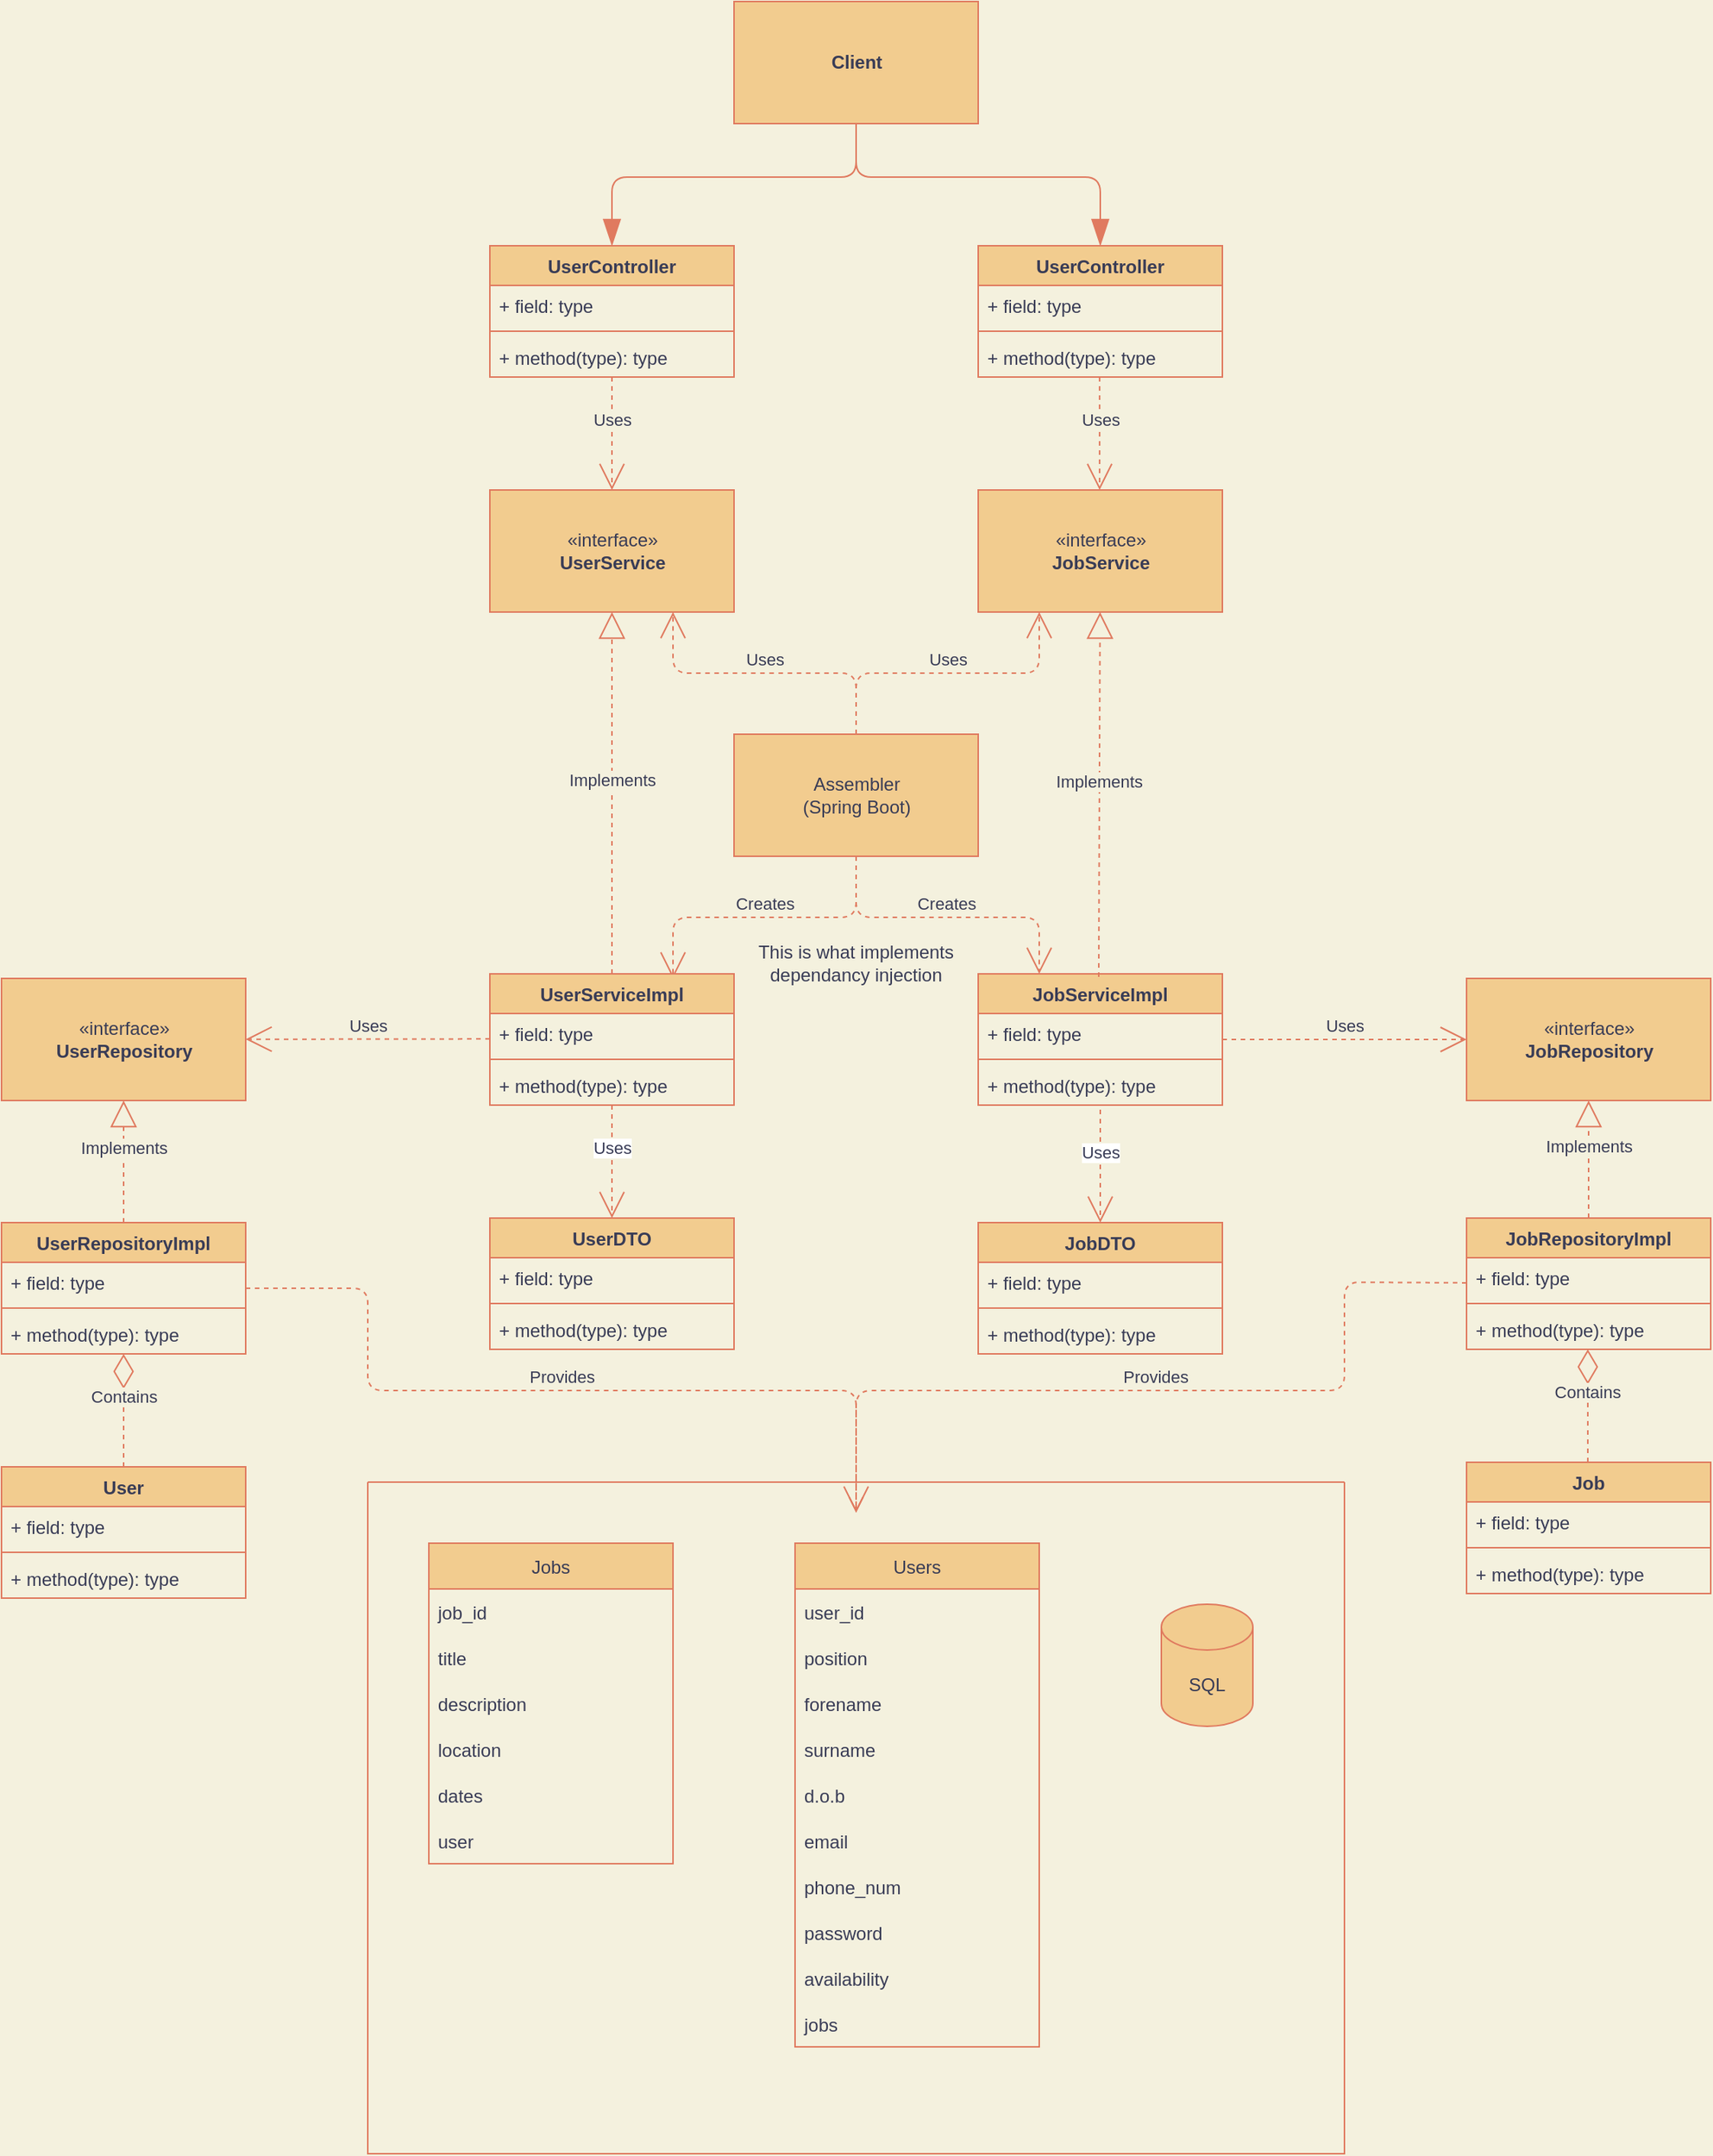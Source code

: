 <mxfile version="16.1.2" type="device"><diagram id="h70YGTXWNH-UdHLresvO" name="Page-1"><mxGraphModel dx="1385" dy="691" grid="1" gridSize="10" guides="1" tooltips="1" connect="1" arrows="1" fold="1" page="1" pageScale="1" pageWidth="4681" pageHeight="3300" background="#F4F1DE" math="0" shadow="0"><root><mxCell id="0"/><mxCell id="1" parent="0"/><mxCell id="l2RJkYNwwE-T9H7-cErn-93" value="Creates" style="html=1;verticalAlign=bottom;endArrow=open;dashed=1;endSize=15;rounded=1;sketch=0;fontColor=#393C56;strokeColor=#E07A5F;fillColor=#F2CC8F;curved=0;exitX=0.5;exitY=1;exitDx=0;exitDy=0;labelBackgroundColor=#F4F1DE;" edge="1" parent="1" source="l2RJkYNwwE-T9H7-cErn-57"><mxGeometry relative="1" as="geometry"><mxPoint x="2450" y="1260" as="sourcePoint"/><mxPoint x="2280" y="1280" as="targetPoint"/><Array as="points"><mxPoint x="2400" y="1240"/><mxPoint x="2280" y="1240"/></Array></mxGeometry></mxCell><mxCell id="l2RJkYNwwE-T9H7-cErn-1" value="User" style="swimlane;fontStyle=1;align=center;verticalAlign=top;childLayout=stackLayout;horizontal=1;startSize=26;horizontalStack=0;resizeParent=1;resizeParentMax=0;resizeLast=0;collapsible=1;marginBottom=0;fillColor=#F2CC8F;strokeColor=#E07A5F;fontColor=#393C56;" vertex="1" parent="1"><mxGeometry x="1840" y="1600" width="160" height="86" as="geometry"/></mxCell><mxCell id="l2RJkYNwwE-T9H7-cErn-2" value="+ field: type" style="text;strokeColor=none;fillColor=none;align=left;verticalAlign=top;spacingLeft=4;spacingRight=4;overflow=hidden;rotatable=0;points=[[0,0.5],[1,0.5]];portConstraint=eastwest;fontColor=#393C56;" vertex="1" parent="l2RJkYNwwE-T9H7-cErn-1"><mxGeometry y="26" width="160" height="26" as="geometry"/></mxCell><mxCell id="l2RJkYNwwE-T9H7-cErn-3" value="" style="line;strokeWidth=1;fillColor=none;align=left;verticalAlign=middle;spacingTop=-1;spacingLeft=3;spacingRight=3;rotatable=0;labelPosition=right;points=[];portConstraint=eastwest;labelBackgroundColor=#F4F1DE;strokeColor=#E07A5F;fontColor=#393C56;" vertex="1" parent="l2RJkYNwwE-T9H7-cErn-1"><mxGeometry y="52" width="160" height="8" as="geometry"/></mxCell><mxCell id="l2RJkYNwwE-T9H7-cErn-4" value="+ method(type): type" style="text;strokeColor=none;fillColor=none;align=left;verticalAlign=top;spacingLeft=4;spacingRight=4;overflow=hidden;rotatable=0;points=[[0,0.5],[1,0.5]];portConstraint=eastwest;fontColor=#393C56;" vertex="1" parent="l2RJkYNwwE-T9H7-cErn-1"><mxGeometry y="60" width="160" height="26" as="geometry"/></mxCell><mxCell id="l2RJkYNwwE-T9H7-cErn-9" value="UserRepositoryImpl" style="swimlane;fontStyle=1;align=center;verticalAlign=top;childLayout=stackLayout;horizontal=1;startSize=26;horizontalStack=0;resizeParent=1;resizeParentMax=0;resizeLast=0;collapsible=1;marginBottom=0;fillColor=#F2CC8F;strokeColor=#E07A5F;fontColor=#393C56;" vertex="1" parent="1"><mxGeometry x="1840" y="1440" width="160" height="86" as="geometry"/></mxCell><mxCell id="l2RJkYNwwE-T9H7-cErn-10" value="+ field: type" style="text;strokeColor=none;fillColor=none;align=left;verticalAlign=top;spacingLeft=4;spacingRight=4;overflow=hidden;rotatable=0;points=[[0,0.5],[1,0.5]];portConstraint=eastwest;fontColor=#393C56;" vertex="1" parent="l2RJkYNwwE-T9H7-cErn-9"><mxGeometry y="26" width="160" height="26" as="geometry"/></mxCell><mxCell id="l2RJkYNwwE-T9H7-cErn-11" value="" style="line;strokeWidth=1;fillColor=none;align=left;verticalAlign=middle;spacingTop=-1;spacingLeft=3;spacingRight=3;rotatable=0;labelPosition=right;points=[];portConstraint=eastwest;labelBackgroundColor=#F4F1DE;strokeColor=#E07A5F;fontColor=#393C56;" vertex="1" parent="l2RJkYNwwE-T9H7-cErn-9"><mxGeometry y="52" width="160" height="8" as="geometry"/></mxCell><mxCell id="l2RJkYNwwE-T9H7-cErn-12" value="+ method(type): type" style="text;strokeColor=none;fillColor=none;align=left;verticalAlign=top;spacingLeft=4;spacingRight=4;overflow=hidden;rotatable=0;points=[[0,0.5],[1,0.5]];portConstraint=eastwest;fontColor=#393C56;" vertex="1" parent="l2RJkYNwwE-T9H7-cErn-9"><mxGeometry y="60" width="160" height="26" as="geometry"/></mxCell><mxCell id="l2RJkYNwwE-T9H7-cErn-13" value="«interface»&lt;br&gt;&lt;b&gt;UserRepository&lt;/b&gt;" style="html=1;fillColor=#F2CC8F;strokeColor=#E07A5F;fontColor=#393C56;" vertex="1" parent="1"><mxGeometry x="1840" y="1280" width="160" height="80" as="geometry"/></mxCell><mxCell id="l2RJkYNwwE-T9H7-cErn-44" value="" style="group;fontColor=#393C56;" vertex="1" connectable="0" parent="1"><mxGeometry x="2080" y="1610" width="640" height="440" as="geometry"/></mxCell><mxCell id="l2RJkYNwwE-T9H7-cErn-42" value="" style="swimlane;startSize=0;rounded=0;sketch=0;fontColor=#393C56;strokeColor=#E07A5F;fillColor=#F2CC8F;" vertex="1" parent="l2RJkYNwwE-T9H7-cErn-44"><mxGeometry width="640" height="440" as="geometry"/></mxCell><mxCell id="l2RJkYNwwE-T9H7-cErn-19" value="Users" style="swimlane;fontStyle=0;childLayout=stackLayout;horizontal=1;startSize=30;horizontalStack=0;resizeParent=1;resizeParentMax=0;resizeLast=0;collapsible=1;marginBottom=0;fillColor=#F2CC8F;strokeColor=#E07A5F;fontColor=#393C56;" vertex="1" parent="l2RJkYNwwE-T9H7-cErn-44"><mxGeometry x="280" y="40" width="160" height="330" as="geometry"/></mxCell><mxCell id="l2RJkYNwwE-T9H7-cErn-20" value="user_id" style="text;strokeColor=none;fillColor=none;align=left;verticalAlign=middle;spacingLeft=4;spacingRight=4;overflow=hidden;points=[[0,0.5],[1,0.5]];portConstraint=eastwest;rotatable=0;fontColor=#393C56;" vertex="1" parent="l2RJkYNwwE-T9H7-cErn-19"><mxGeometry y="30" width="160" height="30" as="geometry"/></mxCell><mxCell id="l2RJkYNwwE-T9H7-cErn-40" value="position" style="text;strokeColor=none;fillColor=none;align=left;verticalAlign=middle;spacingLeft=4;spacingRight=4;overflow=hidden;points=[[0,0.5],[1,0.5]];portConstraint=eastwest;rotatable=0;fontColor=#393C56;" vertex="1" parent="l2RJkYNwwE-T9H7-cErn-19"><mxGeometry y="60" width="160" height="30" as="geometry"/></mxCell><mxCell id="l2RJkYNwwE-T9H7-cErn-21" value="forename" style="text;strokeColor=none;fillColor=none;align=left;verticalAlign=middle;spacingLeft=4;spacingRight=4;overflow=hidden;points=[[0,0.5],[1,0.5]];portConstraint=eastwest;rotatable=0;fontColor=#393C56;" vertex="1" parent="l2RJkYNwwE-T9H7-cErn-19"><mxGeometry y="90" width="160" height="30" as="geometry"/></mxCell><mxCell id="l2RJkYNwwE-T9H7-cErn-22" value="surname" style="text;strokeColor=none;fillColor=none;align=left;verticalAlign=middle;spacingLeft=4;spacingRight=4;overflow=hidden;points=[[0,0.5],[1,0.5]];portConstraint=eastwest;rotatable=0;fontColor=#393C56;" vertex="1" parent="l2RJkYNwwE-T9H7-cErn-19"><mxGeometry y="120" width="160" height="30" as="geometry"/></mxCell><mxCell id="l2RJkYNwwE-T9H7-cErn-23" value="d.o.b" style="text;strokeColor=none;fillColor=none;align=left;verticalAlign=middle;spacingLeft=4;spacingRight=4;overflow=hidden;points=[[0,0.5],[1,0.5]];portConstraint=eastwest;rotatable=0;fontColor=#393C56;" vertex="1" parent="l2RJkYNwwE-T9H7-cErn-19"><mxGeometry y="150" width="160" height="30" as="geometry"/></mxCell><mxCell id="l2RJkYNwwE-T9H7-cErn-24" value="email" style="text;strokeColor=none;fillColor=none;align=left;verticalAlign=middle;spacingLeft=4;spacingRight=4;overflow=hidden;points=[[0,0.5],[1,0.5]];portConstraint=eastwest;rotatable=0;fontColor=#393C56;" vertex="1" parent="l2RJkYNwwE-T9H7-cErn-19"><mxGeometry y="180" width="160" height="30" as="geometry"/></mxCell><mxCell id="l2RJkYNwwE-T9H7-cErn-28" value="phone_num" style="text;strokeColor=none;fillColor=none;align=left;verticalAlign=middle;spacingLeft=4;spacingRight=4;overflow=hidden;points=[[0,0.5],[1,0.5]];portConstraint=eastwest;rotatable=0;fontColor=#393C56;" vertex="1" parent="l2RJkYNwwE-T9H7-cErn-19"><mxGeometry y="210" width="160" height="30" as="geometry"/></mxCell><mxCell id="l2RJkYNwwE-T9H7-cErn-27" value="password" style="text;strokeColor=none;fillColor=none;align=left;verticalAlign=middle;spacingLeft=4;spacingRight=4;overflow=hidden;points=[[0,0.5],[1,0.5]];portConstraint=eastwest;rotatable=0;fontColor=#393C56;" vertex="1" parent="l2RJkYNwwE-T9H7-cErn-19"><mxGeometry y="240" width="160" height="30" as="geometry"/></mxCell><mxCell id="l2RJkYNwwE-T9H7-cErn-26" value="availability" style="text;strokeColor=none;fillColor=none;align=left;verticalAlign=middle;spacingLeft=4;spacingRight=4;overflow=hidden;points=[[0,0.5],[1,0.5]];portConstraint=eastwest;rotatable=0;fontColor=#393C56;" vertex="1" parent="l2RJkYNwwE-T9H7-cErn-19"><mxGeometry y="270" width="160" height="30" as="geometry"/></mxCell><mxCell id="l2RJkYNwwE-T9H7-cErn-25" value="jobs" style="text;strokeColor=none;fillColor=none;align=left;verticalAlign=middle;spacingLeft=4;spacingRight=4;overflow=hidden;points=[[0,0.5],[1,0.5]];portConstraint=eastwest;rotatable=0;fontColor=#393C56;" vertex="1" parent="l2RJkYNwwE-T9H7-cErn-19"><mxGeometry y="300" width="160" height="30" as="geometry"/></mxCell><mxCell id="l2RJkYNwwE-T9H7-cErn-29" value="Jobs" style="swimlane;fontStyle=0;childLayout=stackLayout;horizontal=1;startSize=30;horizontalStack=0;resizeParent=1;resizeParentMax=0;resizeLast=0;collapsible=1;marginBottom=0;fillColor=#F2CC8F;strokeColor=#E07A5F;fontColor=#393C56;" vertex="1" parent="l2RJkYNwwE-T9H7-cErn-44"><mxGeometry x="40" y="40" width="160" height="210" as="geometry"/></mxCell><mxCell id="l2RJkYNwwE-T9H7-cErn-30" value="job_id" style="text;strokeColor=none;fillColor=none;align=left;verticalAlign=middle;spacingLeft=4;spacingRight=4;overflow=hidden;points=[[0,0.5],[1,0.5]];portConstraint=eastwest;rotatable=0;fontColor=#393C56;" vertex="1" parent="l2RJkYNwwE-T9H7-cErn-29"><mxGeometry y="30" width="160" height="30" as="geometry"/></mxCell><mxCell id="l2RJkYNwwE-T9H7-cErn-31" value="title" style="text;strokeColor=none;fillColor=none;align=left;verticalAlign=middle;spacingLeft=4;spacingRight=4;overflow=hidden;points=[[0,0.5],[1,0.5]];portConstraint=eastwest;rotatable=0;fontColor=#393C56;" vertex="1" parent="l2RJkYNwwE-T9H7-cErn-29"><mxGeometry y="60" width="160" height="30" as="geometry"/></mxCell><mxCell id="l2RJkYNwwE-T9H7-cErn-32" value="description" style="text;strokeColor=none;fillColor=none;align=left;verticalAlign=middle;spacingLeft=4;spacingRight=4;overflow=hidden;points=[[0,0.5],[1,0.5]];portConstraint=eastwest;rotatable=0;fontColor=#393C56;" vertex="1" parent="l2RJkYNwwE-T9H7-cErn-29"><mxGeometry y="90" width="160" height="30" as="geometry"/></mxCell><mxCell id="l2RJkYNwwE-T9H7-cErn-33" value="location" style="text;strokeColor=none;fillColor=none;align=left;verticalAlign=middle;spacingLeft=4;spacingRight=4;overflow=hidden;points=[[0,0.5],[1,0.5]];portConstraint=eastwest;rotatable=0;fontColor=#393C56;" vertex="1" parent="l2RJkYNwwE-T9H7-cErn-29"><mxGeometry y="120" width="160" height="30" as="geometry"/></mxCell><mxCell id="l2RJkYNwwE-T9H7-cErn-34" value="dates" style="text;strokeColor=none;fillColor=none;align=left;verticalAlign=middle;spacingLeft=4;spacingRight=4;overflow=hidden;points=[[0,0.5],[1,0.5]];portConstraint=eastwest;rotatable=0;fontColor=#393C56;" vertex="1" parent="l2RJkYNwwE-T9H7-cErn-29"><mxGeometry y="150" width="160" height="30" as="geometry"/></mxCell><mxCell id="l2RJkYNwwE-T9H7-cErn-35" value="user" style="text;strokeColor=none;fillColor=none;align=left;verticalAlign=middle;spacingLeft=4;spacingRight=4;overflow=hidden;points=[[0,0.5],[1,0.5]];portConstraint=eastwest;rotatable=0;fontColor=#393C56;" vertex="1" parent="l2RJkYNwwE-T9H7-cErn-29"><mxGeometry y="180" width="160" height="30" as="geometry"/></mxCell><mxCell id="l2RJkYNwwE-T9H7-cErn-41" value="SQL" style="shape=cylinder3;whiteSpace=wrap;html=1;boundedLbl=1;backgroundOutline=1;size=15;fillColor=#F2CC8F;strokeColor=#E07A5F;fontColor=#393C56;" vertex="1" parent="l2RJkYNwwE-T9H7-cErn-44"><mxGeometry x="520" y="80" width="60" height="80" as="geometry"/></mxCell><mxCell id="l2RJkYNwwE-T9H7-cErn-45" value="«interface»&lt;br&gt;&lt;b&gt;UserService&lt;/b&gt;" style="html=1;fillColor=#F2CC8F;strokeColor=#E07A5F;fontColor=#393C56;" vertex="1" parent="1"><mxGeometry x="2160" y="960" width="160" height="80" as="geometry"/></mxCell><mxCell id="l2RJkYNwwE-T9H7-cErn-46" value="UserServiceImpl" style="swimlane;fontStyle=1;align=center;verticalAlign=top;childLayout=stackLayout;horizontal=1;startSize=26;horizontalStack=0;resizeParent=1;resizeParentMax=0;resizeLast=0;collapsible=1;marginBottom=0;fillColor=#F2CC8F;strokeColor=#E07A5F;fontColor=#393C56;" vertex="1" parent="1"><mxGeometry x="2160" y="1277" width="160" height="86" as="geometry"/></mxCell><mxCell id="l2RJkYNwwE-T9H7-cErn-47" value="+ field: type" style="text;strokeColor=none;fillColor=none;align=left;verticalAlign=top;spacingLeft=4;spacingRight=4;overflow=hidden;rotatable=0;points=[[0,0.5],[1,0.5]];portConstraint=eastwest;fontColor=#393C56;" vertex="1" parent="l2RJkYNwwE-T9H7-cErn-46"><mxGeometry y="26" width="160" height="26" as="geometry"/></mxCell><mxCell id="l2RJkYNwwE-T9H7-cErn-48" value="" style="line;strokeWidth=1;fillColor=none;align=left;verticalAlign=middle;spacingTop=-1;spacingLeft=3;spacingRight=3;rotatable=0;labelPosition=right;points=[];portConstraint=eastwest;labelBackgroundColor=#F4F1DE;strokeColor=#E07A5F;fontColor=#393C56;" vertex="1" parent="l2RJkYNwwE-T9H7-cErn-46"><mxGeometry y="52" width="160" height="8" as="geometry"/></mxCell><mxCell id="l2RJkYNwwE-T9H7-cErn-49" value="+ method(type): type" style="text;strokeColor=none;fillColor=none;align=left;verticalAlign=top;spacingLeft=4;spacingRight=4;overflow=hidden;rotatable=0;points=[[0,0.5],[1,0.5]];portConstraint=eastwest;fontColor=#393C56;" vertex="1" parent="l2RJkYNwwE-T9H7-cErn-46"><mxGeometry y="60" width="160" height="26" as="geometry"/></mxCell><mxCell id="l2RJkYNwwE-T9H7-cErn-52" value="UserController" style="swimlane;fontStyle=1;align=center;verticalAlign=top;childLayout=stackLayout;horizontal=1;startSize=26;horizontalStack=0;resizeParent=1;resizeParentMax=0;resizeLast=0;collapsible=1;marginBottom=0;fillColor=#F2CC8F;strokeColor=#E07A5F;fontColor=#393C56;" vertex="1" parent="1"><mxGeometry x="2160" y="800" width="160" height="86" as="geometry"/></mxCell><mxCell id="l2RJkYNwwE-T9H7-cErn-53" value="+ field: type" style="text;strokeColor=none;fillColor=none;align=left;verticalAlign=top;spacingLeft=4;spacingRight=4;overflow=hidden;rotatable=0;points=[[0,0.5],[1,0.5]];portConstraint=eastwest;fontColor=#393C56;" vertex="1" parent="l2RJkYNwwE-T9H7-cErn-52"><mxGeometry y="26" width="160" height="26" as="geometry"/></mxCell><mxCell id="l2RJkYNwwE-T9H7-cErn-54" value="" style="line;strokeWidth=1;fillColor=none;align=left;verticalAlign=middle;spacingTop=-1;spacingLeft=3;spacingRight=3;rotatable=0;labelPosition=right;points=[];portConstraint=eastwest;labelBackgroundColor=#F4F1DE;strokeColor=#E07A5F;fontColor=#393C56;" vertex="1" parent="l2RJkYNwwE-T9H7-cErn-52"><mxGeometry y="52" width="160" height="8" as="geometry"/></mxCell><mxCell id="l2RJkYNwwE-T9H7-cErn-55" value="+ method(type): type" style="text;strokeColor=none;fillColor=none;align=left;verticalAlign=top;spacingLeft=4;spacingRight=4;overflow=hidden;rotatable=0;points=[[0,0.5],[1,0.5]];portConstraint=eastwest;fontColor=#393C56;" vertex="1" parent="l2RJkYNwwE-T9H7-cErn-52"><mxGeometry y="60" width="160" height="26" as="geometry"/></mxCell><mxCell id="l2RJkYNwwE-T9H7-cErn-57" value="Assembler&lt;br&gt;(Spring Boot)" style="html=1;rounded=0;sketch=0;fontColor=#393C56;strokeColor=#E07A5F;fillColor=#F2CC8F;" vertex="1" parent="1"><mxGeometry x="2320" y="1120" width="160" height="80" as="geometry"/></mxCell><mxCell id="l2RJkYNwwE-T9H7-cErn-71" value="Provides" style="html=1;verticalAlign=bottom;endArrow=open;dashed=1;endSize=15;rounded=1;sketch=0;fontColor=#393C56;strokeColor=#E07A5F;fillColor=#F2CC8F;curved=0;labelBackgroundColor=#F4F1DE;" edge="1" parent="1" source="l2RJkYNwwE-T9H7-cErn-9"><mxGeometry relative="1" as="geometry"><mxPoint x="2350" y="1526" as="sourcePoint"/><mxPoint x="2400" y="1630" as="targetPoint"/><Array as="points"><mxPoint x="2080" y="1483"/><mxPoint x="2080" y="1550"/><mxPoint x="2400" y="1550"/></Array></mxGeometry></mxCell><mxCell id="l2RJkYNwwE-T9H7-cErn-145" style="edgeStyle=orthogonalEdgeStyle;curved=0;rounded=1;sketch=0;orthogonalLoop=1;jettySize=auto;html=1;fontColor=#393C56;strokeColor=#E07A5F;fillColor=#F2CC8F;endSize=15;endArrow=blockThin;endFill=1;" edge="1" parent="1" source="l2RJkYNwwE-T9H7-cErn-72" target="l2RJkYNwwE-T9H7-cErn-141"><mxGeometry relative="1" as="geometry"/></mxCell><mxCell id="l2RJkYNwwE-T9H7-cErn-146" style="edgeStyle=orthogonalEdgeStyle;curved=0;rounded=1;sketch=0;orthogonalLoop=1;jettySize=auto;html=1;fontColor=#393C56;endArrow=blockThin;endFill=1;endSize=15;strokeColor=#E07A5F;fillColor=#F2CC8F;" edge="1" parent="1" source="l2RJkYNwwE-T9H7-cErn-72" target="l2RJkYNwwE-T9H7-cErn-52"><mxGeometry relative="1" as="geometry"/></mxCell><mxCell id="l2RJkYNwwE-T9H7-cErn-72" value="&lt;b&gt;Client&lt;/b&gt;" style="html=1;rounded=0;sketch=0;fontColor=#393C56;strokeColor=#E07A5F;fillColor=#F2CC8F;" vertex="1" parent="1"><mxGeometry x="2320" y="640" width="160" height="80" as="geometry"/></mxCell><mxCell id="l2RJkYNwwE-T9H7-cErn-75" value="Uses" style="html=1;verticalAlign=bottom;endArrow=open;dashed=1;endSize=15;rounded=1;sketch=0;fontColor=#393C56;strokeColor=#E07A5F;fillColor=#F2CC8F;curved=0;labelBackgroundColor=#F4F1DE;entryX=0.5;entryY=0;entryDx=0;entryDy=0;" edge="1" parent="1" source="l2RJkYNwwE-T9H7-cErn-52" target="l2RJkYNwwE-T9H7-cErn-45"><mxGeometry relative="1" as="geometry"><mxPoint x="2470" y="910" as="sourcePoint"/><mxPoint x="2310" y="910" as="targetPoint"/></mxGeometry></mxCell><mxCell id="l2RJkYNwwE-T9H7-cErn-77" value="Uses" style="html=1;verticalAlign=bottom;endArrow=open;dashed=1;endSize=15;rounded=1;sketch=0;fontColor=#393C56;strokeColor=#E07A5F;fillColor=#F2CC8F;curved=0;labelBackgroundColor=#F4F1DE;" edge="1" parent="1" target="l2RJkYNwwE-T9H7-cErn-13"><mxGeometry relative="1" as="geometry"><mxPoint x="2160" y="1319.66" as="sourcePoint"/><mxPoint x="2080" y="1319.66" as="targetPoint"/></mxGeometry></mxCell><mxCell id="l2RJkYNwwE-T9H7-cErn-91" value="Implements" style="html=1;verticalAlign=bottom;endArrow=block;dashed=1;endSize=15;rounded=1;sketch=0;fontColor=#393C56;strokeColor=#E07A5F;fillColor=#F2CC8F;curved=0;entryX=0.5;entryY=1;entryDx=0;entryDy=0;exitX=0.5;exitY=0;exitDx=0;exitDy=0;endFill=0;labelBackgroundColor=#F4F1DE;" edge="1" parent="1" source="l2RJkYNwwE-T9H7-cErn-46" target="l2RJkYNwwE-T9H7-cErn-45"><mxGeometry relative="1" as="geometry"><mxPoint x="2250" y="1210" as="sourcePoint"/><mxPoint x="2170" y="1210" as="targetPoint"/></mxGeometry></mxCell><mxCell id="l2RJkYNwwE-T9H7-cErn-96" value="Uses" style="html=1;verticalAlign=bottom;endArrow=open;dashed=1;endSize=15;rounded=1;sketch=0;fontColor=#393C56;strokeColor=#E07A5F;fillColor=#F2CC8F;curved=0;entryX=0.75;entryY=1;entryDx=0;entryDy=0;exitX=0.5;exitY=0;exitDx=0;exitDy=0;labelBackgroundColor=#F4F1DE;" edge="1" parent="1" source="l2RJkYNwwE-T9H7-cErn-57" target="l2RJkYNwwE-T9H7-cErn-45"><mxGeometry relative="1" as="geometry"><mxPoint x="2450" y="1160" as="sourcePoint"/><mxPoint x="2370" y="1160" as="targetPoint"/><Array as="points"><mxPoint x="2400" y="1080"/><mxPoint x="2280" y="1080"/></Array></mxGeometry></mxCell><mxCell id="l2RJkYNwwE-T9H7-cErn-99" value="This is what implements dependancy injection" style="text;html=1;align=center;verticalAlign=middle;whiteSpace=wrap;rounded=0;fontColor=#393C56;" vertex="1" parent="1"><mxGeometry x="2320" y="1230" width="160" height="80" as="geometry"/></mxCell><mxCell id="l2RJkYNwwE-T9H7-cErn-100" value="«interface»&lt;br&gt;&lt;b&gt;JobService&lt;/b&gt;" style="html=1;fillColor=#F2CC8F;strokeColor=#E07A5F;fontColor=#393C56;" vertex="1" parent="1"><mxGeometry x="2480" y="960" width="160" height="80" as="geometry"/></mxCell><mxCell id="l2RJkYNwwE-T9H7-cErn-101" value="JobServiceImpl" style="swimlane;fontStyle=1;align=center;verticalAlign=top;childLayout=stackLayout;horizontal=1;startSize=26;horizontalStack=0;resizeParent=1;resizeParentMax=0;resizeLast=0;collapsible=1;marginBottom=0;fillColor=#F2CC8F;strokeColor=#E07A5F;fontColor=#393C56;" vertex="1" parent="1"><mxGeometry x="2480" y="1277" width="160" height="86" as="geometry"/></mxCell><mxCell id="l2RJkYNwwE-T9H7-cErn-102" value="+ field: type" style="text;strokeColor=none;fillColor=none;align=left;verticalAlign=top;spacingLeft=4;spacingRight=4;overflow=hidden;rotatable=0;points=[[0,0.5],[1,0.5]];portConstraint=eastwest;fontColor=#393C56;" vertex="1" parent="l2RJkYNwwE-T9H7-cErn-101"><mxGeometry y="26" width="160" height="26" as="geometry"/></mxCell><mxCell id="l2RJkYNwwE-T9H7-cErn-103" value="" style="line;strokeWidth=1;fillColor=none;align=left;verticalAlign=middle;spacingTop=-1;spacingLeft=3;spacingRight=3;rotatable=0;labelPosition=right;points=[];portConstraint=eastwest;labelBackgroundColor=#F4F1DE;strokeColor=#E07A5F;fontColor=#393C56;" vertex="1" parent="l2RJkYNwwE-T9H7-cErn-101"><mxGeometry y="52" width="160" height="8" as="geometry"/></mxCell><mxCell id="l2RJkYNwwE-T9H7-cErn-104" value="+ method(type): type" style="text;strokeColor=none;fillColor=none;align=left;verticalAlign=top;spacingLeft=4;spacingRight=4;overflow=hidden;rotatable=0;points=[[0,0.5],[1,0.5]];portConstraint=eastwest;fontColor=#393C56;" vertex="1" parent="l2RJkYNwwE-T9H7-cErn-101"><mxGeometry y="60" width="160" height="26" as="geometry"/></mxCell><mxCell id="l2RJkYNwwE-T9H7-cErn-105" value="Implements" style="html=1;verticalAlign=bottom;endArrow=block;dashed=1;endSize=15;rounded=1;sketch=0;fontColor=#393C56;strokeColor=#E07A5F;fillColor=#F2CC8F;curved=0;endFill=0;labelBackgroundColor=#F4F1DE;" edge="1" parent="1" target="l2RJkYNwwE-T9H7-cErn-100"><mxGeometry relative="1" as="geometry"><mxPoint x="2559" y="1279" as="sourcePoint"/><mxPoint x="2559.33" y="1041.5" as="targetPoint"/></mxGeometry></mxCell><mxCell id="l2RJkYNwwE-T9H7-cErn-117" value="Creates" style="html=1;verticalAlign=bottom;endArrow=open;dashed=1;endSize=15;rounded=1;sketch=0;fontColor=#393C56;strokeColor=#E07A5F;fillColor=#F2CC8F;curved=0;entryX=0.25;entryY=0;entryDx=0;entryDy=0;labelBackgroundColor=#F4F1DE;" edge="1" parent="1" source="l2RJkYNwwE-T9H7-cErn-57" target="l2RJkYNwwE-T9H7-cErn-101"><mxGeometry relative="1" as="geometry"><mxPoint x="2620" y="1180" as="sourcePoint"/><mxPoint x="2540" y="1180" as="targetPoint"/><Array as="points"><mxPoint x="2400" y="1240"/><mxPoint x="2520" y="1240"/></Array></mxGeometry></mxCell><mxCell id="l2RJkYNwwE-T9H7-cErn-118" value="Uses" style="html=1;verticalAlign=bottom;endArrow=open;dashed=1;endSize=15;rounded=1;sketch=0;fontColor=#393C56;strokeColor=#E07A5F;fillColor=#F2CC8F;curved=0;entryX=0.25;entryY=1;entryDx=0;entryDy=0;labelBackgroundColor=#F4F1DE;" edge="1" parent="1" source="l2RJkYNwwE-T9H7-cErn-57" target="l2RJkYNwwE-T9H7-cErn-100"><mxGeometry relative="1" as="geometry"><mxPoint x="2630" y="1210" as="sourcePoint"/><mxPoint x="2550" y="1210" as="targetPoint"/><Array as="points"><mxPoint x="2400" y="1080"/><mxPoint x="2520" y="1080"/></Array></mxGeometry></mxCell><mxCell id="l2RJkYNwwE-T9H7-cErn-119" value="Job" style="swimlane;fontStyle=1;align=center;verticalAlign=top;childLayout=stackLayout;horizontal=1;startSize=26;horizontalStack=0;resizeParent=1;resizeParentMax=0;resizeLast=0;collapsible=1;marginBottom=0;fillColor=#F2CC8F;strokeColor=#E07A5F;fontColor=#393C56;" vertex="1" parent="1"><mxGeometry x="2800" y="1597" width="160" height="86" as="geometry"/></mxCell><mxCell id="l2RJkYNwwE-T9H7-cErn-120" value="+ field: type" style="text;strokeColor=none;fillColor=none;align=left;verticalAlign=top;spacingLeft=4;spacingRight=4;overflow=hidden;rotatable=0;points=[[0,0.5],[1,0.5]];portConstraint=eastwest;fontColor=#393C56;" vertex="1" parent="l2RJkYNwwE-T9H7-cErn-119"><mxGeometry y="26" width="160" height="26" as="geometry"/></mxCell><mxCell id="l2RJkYNwwE-T9H7-cErn-121" value="" style="line;strokeWidth=1;fillColor=none;align=left;verticalAlign=middle;spacingTop=-1;spacingLeft=3;spacingRight=3;rotatable=0;labelPosition=right;points=[];portConstraint=eastwest;labelBackgroundColor=#F4F1DE;strokeColor=#E07A5F;fontColor=#393C56;" vertex="1" parent="l2RJkYNwwE-T9H7-cErn-119"><mxGeometry y="52" width="160" height="8" as="geometry"/></mxCell><mxCell id="l2RJkYNwwE-T9H7-cErn-122" value="+ method(type): type" style="text;strokeColor=none;fillColor=none;align=left;verticalAlign=top;spacingLeft=4;spacingRight=4;overflow=hidden;rotatable=0;points=[[0,0.5],[1,0.5]];portConstraint=eastwest;fontColor=#393C56;" vertex="1" parent="l2RJkYNwwE-T9H7-cErn-119"><mxGeometry y="60" width="160" height="26" as="geometry"/></mxCell><mxCell id="l2RJkYNwwE-T9H7-cErn-123" value="JobRepositoryImpl" style="swimlane;fontStyle=1;align=center;verticalAlign=top;childLayout=stackLayout;horizontal=1;startSize=26;horizontalStack=0;resizeParent=1;resizeParentMax=0;resizeLast=0;collapsible=1;marginBottom=0;fillColor=#F2CC8F;strokeColor=#E07A5F;fontColor=#393C56;" vertex="1" parent="1"><mxGeometry x="2800" y="1437" width="160" height="86" as="geometry"/></mxCell><mxCell id="l2RJkYNwwE-T9H7-cErn-124" value="+ field: type" style="text;strokeColor=none;fillColor=none;align=left;verticalAlign=top;spacingLeft=4;spacingRight=4;overflow=hidden;rotatable=0;points=[[0,0.5],[1,0.5]];portConstraint=eastwest;fontColor=#393C56;" vertex="1" parent="l2RJkYNwwE-T9H7-cErn-123"><mxGeometry y="26" width="160" height="26" as="geometry"/></mxCell><mxCell id="l2RJkYNwwE-T9H7-cErn-125" value="" style="line;strokeWidth=1;fillColor=none;align=left;verticalAlign=middle;spacingTop=-1;spacingLeft=3;spacingRight=3;rotatable=0;labelPosition=right;points=[];portConstraint=eastwest;labelBackgroundColor=#F4F1DE;strokeColor=#E07A5F;fontColor=#393C56;" vertex="1" parent="l2RJkYNwwE-T9H7-cErn-123"><mxGeometry y="52" width="160" height="8" as="geometry"/></mxCell><mxCell id="l2RJkYNwwE-T9H7-cErn-126" value="+ method(type): type" style="text;strokeColor=none;fillColor=none;align=left;verticalAlign=top;spacingLeft=4;spacingRight=4;overflow=hidden;rotatable=0;points=[[0,0.5],[1,0.5]];portConstraint=eastwest;fontColor=#393C56;" vertex="1" parent="l2RJkYNwwE-T9H7-cErn-123"><mxGeometry y="60" width="160" height="26" as="geometry"/></mxCell><mxCell id="l2RJkYNwwE-T9H7-cErn-127" value="«interface»&lt;br&gt;&lt;b&gt;JobRepository&lt;/b&gt;" style="html=1;fillColor=#F2CC8F;strokeColor=#E07A5F;fontColor=#393C56;" vertex="1" parent="1"><mxGeometry x="2800" y="1280" width="160" height="80" as="geometry"/></mxCell><mxCell id="l2RJkYNwwE-T9H7-cErn-131" value="Uses" style="html=1;verticalAlign=bottom;endArrow=open;dashed=1;endSize=15;rounded=1;sketch=0;fontColor=#393C56;strokeColor=#E07A5F;fillColor=#F2CC8F;curved=0;labelBackgroundColor=#F4F1DE;" edge="1" parent="1" source="l2RJkYNwwE-T9H7-cErn-101" target="l2RJkYNwwE-T9H7-cErn-127"><mxGeometry relative="1" as="geometry"><mxPoint x="2700" y="1370" as="sourcePoint"/><mxPoint x="2620" y="1370" as="targetPoint"/></mxGeometry></mxCell><mxCell id="l2RJkYNwwE-T9H7-cErn-133" value="Implements" style="html=1;verticalAlign=bottom;endArrow=block;dashed=1;endSize=15;rounded=1;sketch=0;fontColor=#393C56;strokeColor=#E07A5F;fillColor=#F2CC8F;curved=0;entryX=0.5;entryY=1;entryDx=0;entryDy=0;endFill=0;labelBackgroundColor=#F4F1DE;" edge="1" parent="1" source="l2RJkYNwwE-T9H7-cErn-123" target="l2RJkYNwwE-T9H7-cErn-127"><mxGeometry relative="1" as="geometry"><mxPoint x="2950" y="1400" as="sourcePoint"/><mxPoint x="2870" y="1400" as="targetPoint"/></mxGeometry></mxCell><mxCell id="l2RJkYNwwE-T9H7-cErn-137" value="Provides" style="html=1;verticalAlign=bottom;endArrow=open;dashed=1;endSize=8;rounded=1;sketch=0;fontColor=#393C56;strokeColor=#E07A5F;fillColor=#F2CC8F;curved=0;labelBackgroundColor=#F4F1DE;" edge="1" parent="1"><mxGeometry relative="1" as="geometry"><mxPoint x="2800" y="1479.47" as="sourcePoint"/><mxPoint x="2400" y="1630" as="targetPoint"/><Array as="points"><mxPoint x="2720" y="1479"/><mxPoint x="2720" y="1550"/><mxPoint x="2400" y="1550"/></Array></mxGeometry></mxCell><mxCell id="l2RJkYNwwE-T9H7-cErn-138" value="Implements" style="html=1;verticalAlign=bottom;endArrow=block;dashed=1;endSize=15;rounded=1;sketch=0;fontColor=#393C56;strokeColor=#E07A5F;fillColor=#F2CC8F;curved=0;entryX=0.5;entryY=1;entryDx=0;entryDy=0;exitX=0.5;exitY=0;exitDx=0;exitDy=0;endFill=0;labelBackgroundColor=#F4F1DE;" edge="1" parent="1" source="l2RJkYNwwE-T9H7-cErn-9" target="l2RJkYNwwE-T9H7-cErn-13"><mxGeometry relative="1" as="geometry"><mxPoint x="1980" y="1420" as="sourcePoint"/><mxPoint x="2210" y="1500" as="targetPoint"/></mxGeometry></mxCell><mxCell id="l2RJkYNwwE-T9H7-cErn-139" value="Contains" style="html=1;verticalAlign=bottom;endArrow=diamondThin;dashed=1;endSize=20;rounded=1;sketch=0;fontColor=#393C56;strokeColor=#E07A5F;fillColor=#F2CC8F;curved=0;exitX=0.5;exitY=0;exitDx=0;exitDy=0;endFill=0;labelBackgroundColor=#F4F1DE;" edge="1" parent="1" source="l2RJkYNwwE-T9H7-cErn-1" target="l2RJkYNwwE-T9H7-cErn-9"><mxGeometry relative="1" as="geometry"><mxPoint x="1980" y="1570" as="sourcePoint"/><mxPoint x="2150" y="1520" as="targetPoint"/></mxGeometry></mxCell><mxCell id="l2RJkYNwwE-T9H7-cErn-140" value="Contains" style="html=1;verticalAlign=bottom;endArrow=diamondThin;dashed=1;endSize=20;rounded=1;sketch=0;fontColor=#393C56;strokeColor=#E07A5F;fillColor=#F2CC8F;curved=0;exitX=0.5;exitY=0;exitDx=0;exitDy=0;endFill=0;labelBackgroundColor=#F4F1DE;" edge="1" parent="1"><mxGeometry relative="1" as="geometry"><mxPoint x="2879.47" y="1597" as="sourcePoint"/><mxPoint x="2879.47" y="1523" as="targetPoint"/></mxGeometry></mxCell><mxCell id="l2RJkYNwwE-T9H7-cErn-141" value="UserController" style="swimlane;fontStyle=1;align=center;verticalAlign=top;childLayout=stackLayout;horizontal=1;startSize=26;horizontalStack=0;resizeParent=1;resizeParentMax=0;resizeLast=0;collapsible=1;marginBottom=0;fillColor=#F2CC8F;strokeColor=#E07A5F;fontColor=#393C56;" vertex="1" parent="1"><mxGeometry x="2480" y="800" width="160" height="86" as="geometry"/></mxCell><mxCell id="l2RJkYNwwE-T9H7-cErn-142" value="+ field: type" style="text;strokeColor=none;fillColor=none;align=left;verticalAlign=top;spacingLeft=4;spacingRight=4;overflow=hidden;rotatable=0;points=[[0,0.5],[1,0.5]];portConstraint=eastwest;fontColor=#393C56;" vertex="1" parent="l2RJkYNwwE-T9H7-cErn-141"><mxGeometry y="26" width="160" height="26" as="geometry"/></mxCell><mxCell id="l2RJkYNwwE-T9H7-cErn-143" value="" style="line;strokeWidth=1;fillColor=none;align=left;verticalAlign=middle;spacingTop=-1;spacingLeft=3;spacingRight=3;rotatable=0;labelPosition=right;points=[];portConstraint=eastwest;labelBackgroundColor=#F4F1DE;strokeColor=#E07A5F;fontColor=#393C56;" vertex="1" parent="l2RJkYNwwE-T9H7-cErn-141"><mxGeometry y="52" width="160" height="8" as="geometry"/></mxCell><mxCell id="l2RJkYNwwE-T9H7-cErn-144" value="+ method(type): type" style="text;strokeColor=none;fillColor=none;align=left;verticalAlign=top;spacingLeft=4;spacingRight=4;overflow=hidden;rotatable=0;points=[[0,0.5],[1,0.5]];portConstraint=eastwest;fontColor=#393C56;" vertex="1" parent="l2RJkYNwwE-T9H7-cErn-141"><mxGeometry y="60" width="160" height="26" as="geometry"/></mxCell><mxCell id="l2RJkYNwwE-T9H7-cErn-147" value="UserDTO" style="swimlane;fontStyle=1;align=center;verticalAlign=top;childLayout=stackLayout;horizontal=1;startSize=26;horizontalStack=0;resizeParent=1;resizeParentMax=0;resizeLast=0;collapsible=1;marginBottom=0;fillColor=#F2CC8F;strokeColor=#E07A5F;fontColor=#393C56;" vertex="1" parent="1"><mxGeometry x="2160" y="1437" width="160" height="86" as="geometry"/></mxCell><mxCell id="l2RJkYNwwE-T9H7-cErn-148" value="+ field: type" style="text;strokeColor=none;fillColor=none;align=left;verticalAlign=top;spacingLeft=4;spacingRight=4;overflow=hidden;rotatable=0;points=[[0,0.5],[1,0.5]];portConstraint=eastwest;fontColor=#393C56;" vertex="1" parent="l2RJkYNwwE-T9H7-cErn-147"><mxGeometry y="26" width="160" height="26" as="geometry"/></mxCell><mxCell id="l2RJkYNwwE-T9H7-cErn-149" value="" style="line;strokeWidth=1;fillColor=none;align=left;verticalAlign=middle;spacingTop=-1;spacingLeft=3;spacingRight=3;rotatable=0;labelPosition=right;points=[];portConstraint=eastwest;labelBackgroundColor=#F4F1DE;strokeColor=#E07A5F;fontColor=#393C56;" vertex="1" parent="l2RJkYNwwE-T9H7-cErn-147"><mxGeometry y="52" width="160" height="8" as="geometry"/></mxCell><mxCell id="l2RJkYNwwE-T9H7-cErn-150" value="+ method(type): type" style="text;strokeColor=none;fillColor=none;align=left;verticalAlign=top;spacingLeft=4;spacingRight=4;overflow=hidden;rotatable=0;points=[[0,0.5],[1,0.5]];portConstraint=eastwest;fontColor=#393C56;" vertex="1" parent="l2RJkYNwwE-T9H7-cErn-147"><mxGeometry y="60" width="160" height="26" as="geometry"/></mxCell><mxCell id="l2RJkYNwwE-T9H7-cErn-152" value="Uses" style="html=1;verticalAlign=bottom;endArrow=open;dashed=1;endSize=15;rounded=1;sketch=0;fontColor=#393C56;strokeColor=#E07A5F;fillColor=#F2CC8F;curved=0;entryX=0.5;entryY=0;entryDx=0;entryDy=0;" edge="1" parent="1" source="l2RJkYNwwE-T9H7-cErn-46" target="l2RJkYNwwE-T9H7-cErn-147"><mxGeometry relative="1" as="geometry"><mxPoint x="2350" y="1460" as="sourcePoint"/><mxPoint x="2270" y="1460" as="targetPoint"/></mxGeometry></mxCell><mxCell id="l2RJkYNwwE-T9H7-cErn-153" value="JobDTO" style="swimlane;fontStyle=1;align=center;verticalAlign=top;childLayout=stackLayout;horizontal=1;startSize=26;horizontalStack=0;resizeParent=1;resizeParentMax=0;resizeLast=0;collapsible=1;marginBottom=0;fillColor=#F2CC8F;strokeColor=#E07A5F;fontColor=#393C56;" vertex="1" parent="1"><mxGeometry x="2480" y="1440" width="160" height="86" as="geometry"/></mxCell><mxCell id="l2RJkYNwwE-T9H7-cErn-154" value="+ field: type" style="text;strokeColor=none;fillColor=none;align=left;verticalAlign=top;spacingLeft=4;spacingRight=4;overflow=hidden;rotatable=0;points=[[0,0.5],[1,0.5]];portConstraint=eastwest;fontColor=#393C56;" vertex="1" parent="l2RJkYNwwE-T9H7-cErn-153"><mxGeometry y="26" width="160" height="26" as="geometry"/></mxCell><mxCell id="l2RJkYNwwE-T9H7-cErn-155" value="" style="line;strokeWidth=1;fillColor=none;align=left;verticalAlign=middle;spacingTop=-1;spacingLeft=3;spacingRight=3;rotatable=0;labelPosition=right;points=[];portConstraint=eastwest;labelBackgroundColor=#F4F1DE;strokeColor=#E07A5F;fontColor=#393C56;" vertex="1" parent="l2RJkYNwwE-T9H7-cErn-153"><mxGeometry y="52" width="160" height="8" as="geometry"/></mxCell><mxCell id="l2RJkYNwwE-T9H7-cErn-156" value="+ method(type): type" style="text;strokeColor=none;fillColor=none;align=left;verticalAlign=top;spacingLeft=4;spacingRight=4;overflow=hidden;rotatable=0;points=[[0,0.5],[1,0.5]];portConstraint=eastwest;fontColor=#393C56;" vertex="1" parent="l2RJkYNwwE-T9H7-cErn-153"><mxGeometry y="60" width="160" height="26" as="geometry"/></mxCell><mxCell id="l2RJkYNwwE-T9H7-cErn-157" value="Uses" style="html=1;verticalAlign=bottom;endArrow=open;dashed=1;endSize=15;rounded=1;sketch=0;fontColor=#393C56;strokeColor=#E07A5F;fillColor=#F2CC8F;curved=0;entryX=0.5;entryY=0;entryDx=0;entryDy=0;" edge="1" parent="1" target="l2RJkYNwwE-T9H7-cErn-153"><mxGeometry relative="1" as="geometry"><mxPoint x="2560" y="1366" as="sourcePoint"/><mxPoint x="2590" y="1463" as="targetPoint"/></mxGeometry></mxCell><mxCell id="l2RJkYNwwE-T9H7-cErn-158" value="Uses" style="html=1;verticalAlign=bottom;endArrow=open;dashed=1;endSize=15;rounded=1;sketch=0;fontColor=#393C56;strokeColor=#E07A5F;fillColor=#F2CC8F;curved=0;labelBackgroundColor=#F4F1DE;entryX=0.5;entryY=0;entryDx=0;entryDy=0;" edge="1" parent="1"><mxGeometry relative="1" as="geometry"><mxPoint x="2559.57" y="886" as="sourcePoint"/><mxPoint x="2559.57" y="960" as="targetPoint"/></mxGeometry></mxCell></root></mxGraphModel></diagram></mxfile>